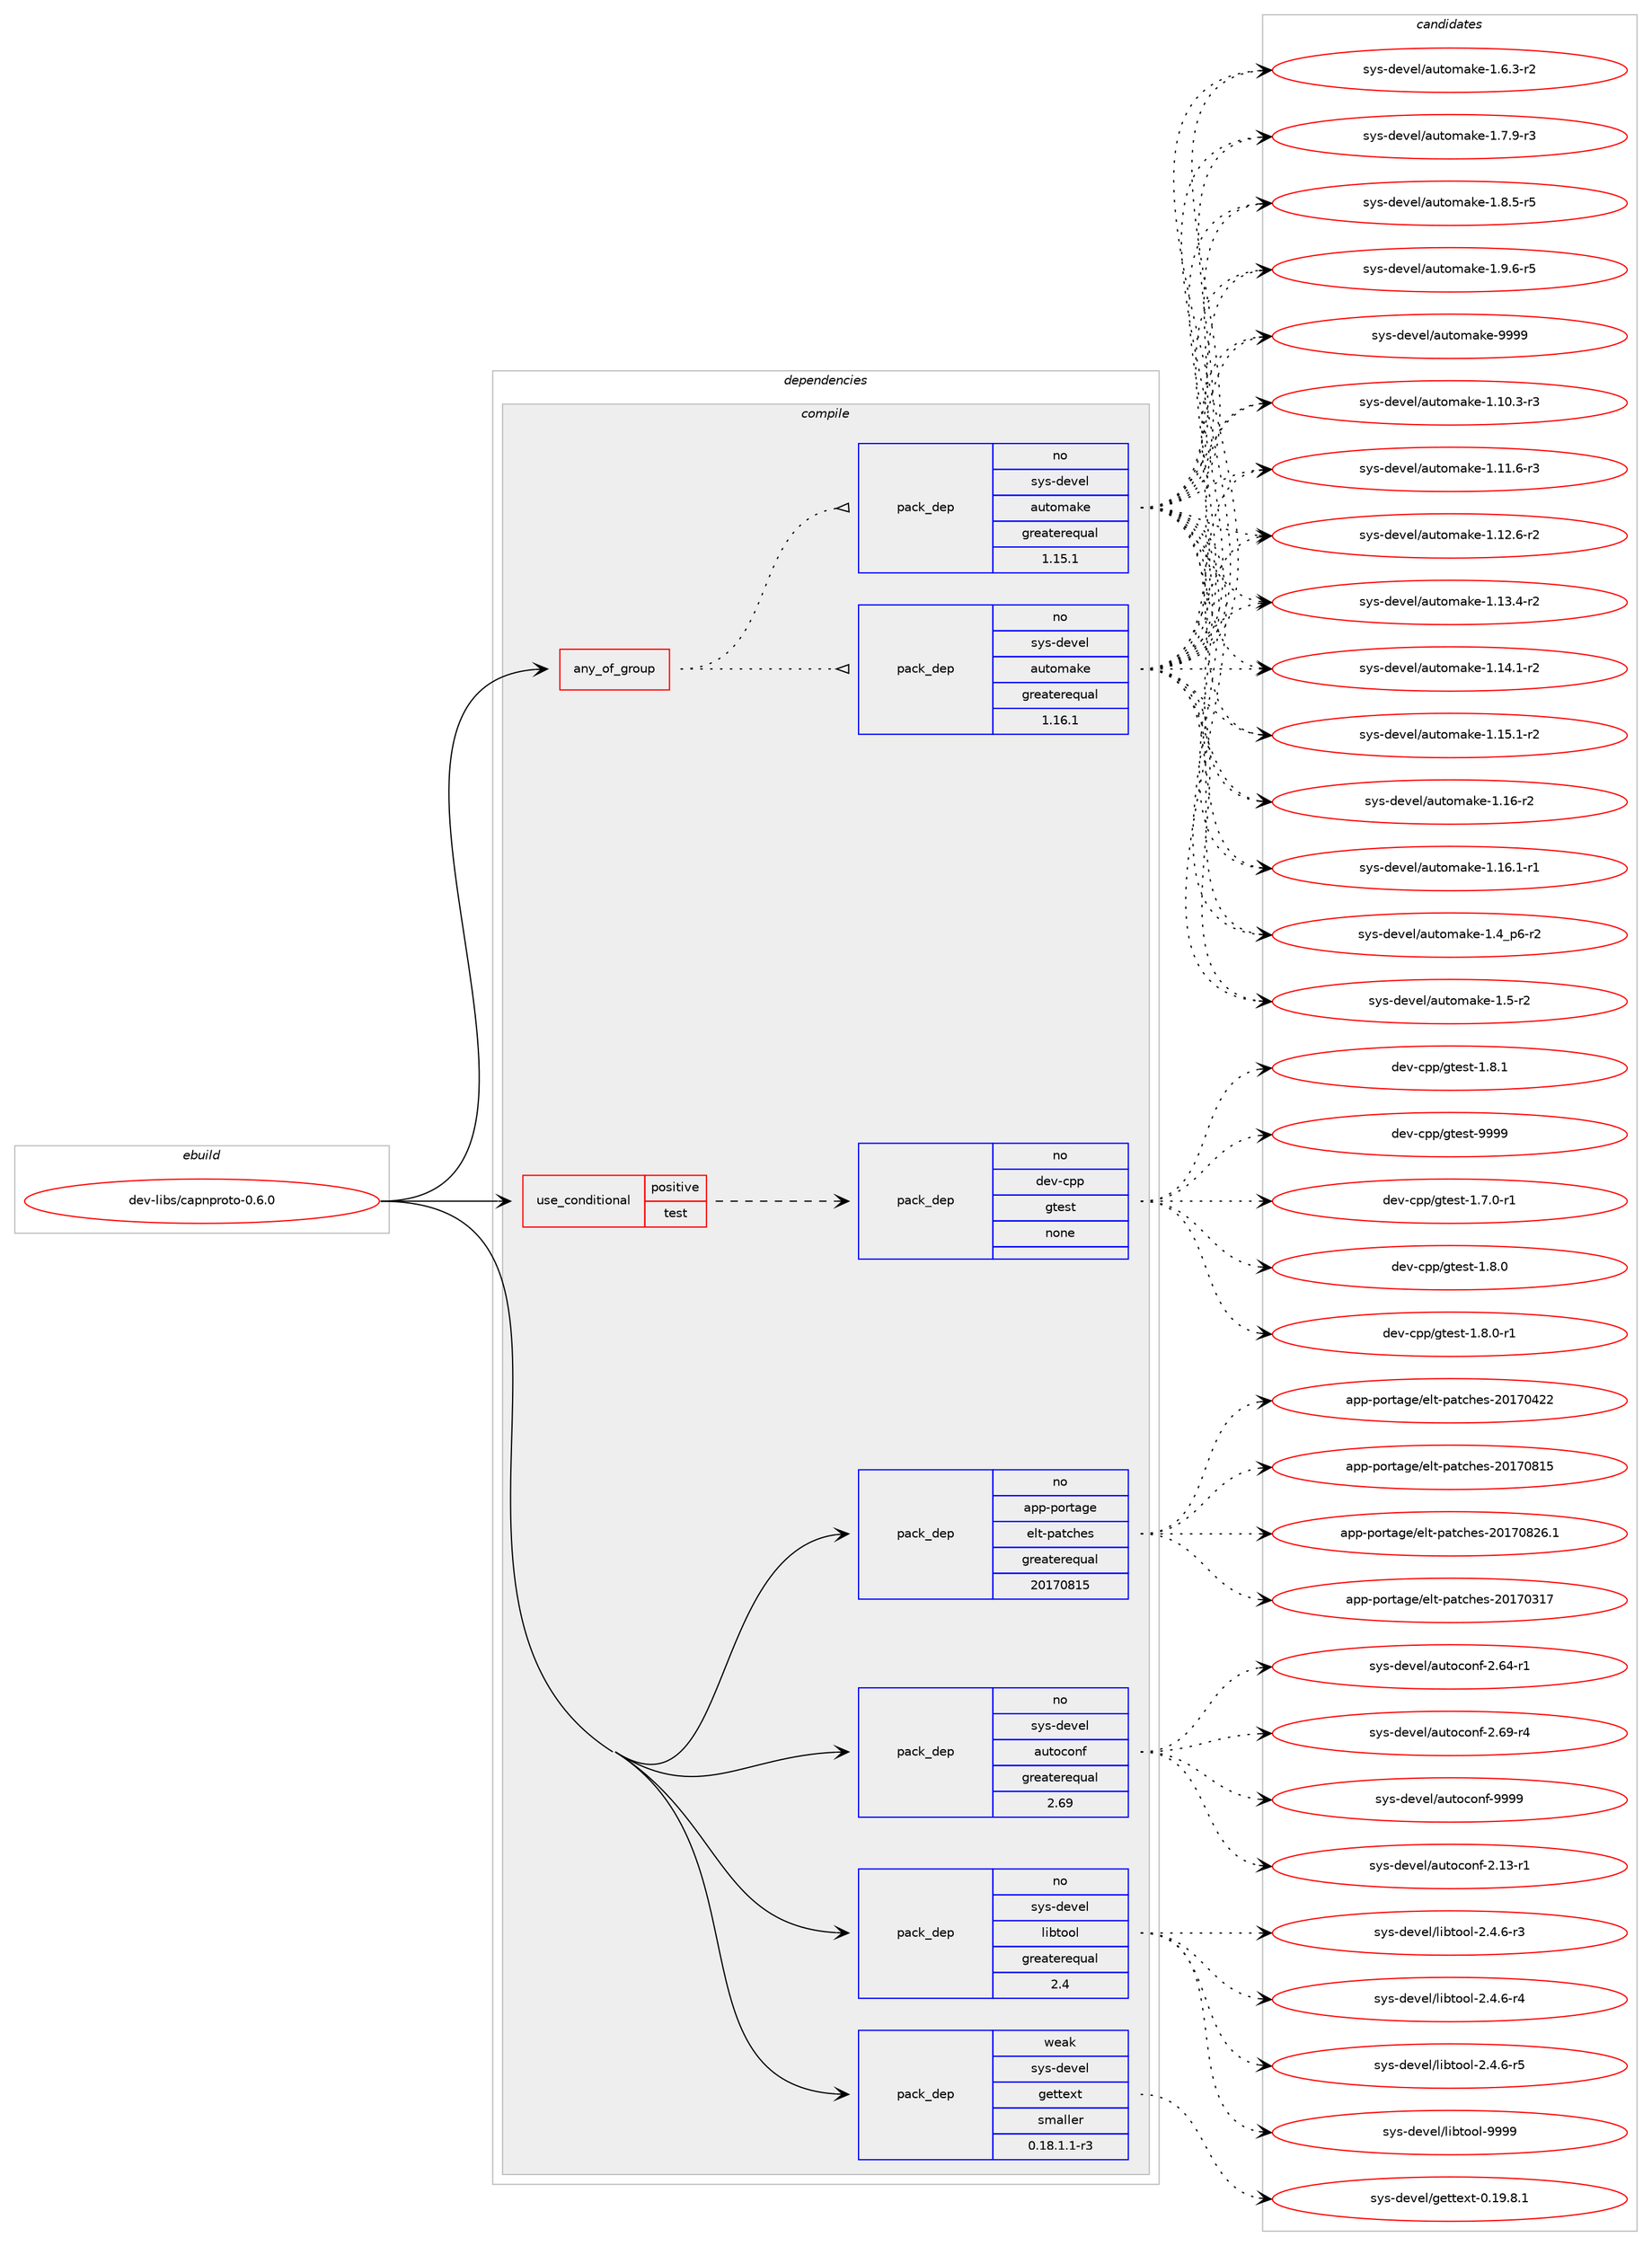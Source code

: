 digraph prolog {

# *************
# Graph options
# *************

newrank=true;
concentrate=true;
compound=true;
graph [rankdir=LR,fontname=Helvetica,fontsize=10,ranksep=1.5];#, ranksep=2.5, nodesep=0.2];
edge  [arrowhead=vee];
node  [fontname=Helvetica,fontsize=10];

# **********
# The ebuild
# **********

subgraph cluster_leftcol {
color=gray;
rank=same;
label=<<i>ebuild</i>>;
id [label="dev-libs/capnproto-0.6.0", color=red, width=4, href="../dev-libs/capnproto-0.6.0.svg"];
}

# ****************
# The dependencies
# ****************

subgraph cluster_midcol {
color=gray;
label=<<i>dependencies</i>>;
subgraph cluster_compile {
fillcolor="#eeeeee";
style=filled;
label=<<i>compile</i>>;
subgraph any22113 {
dependency1364660 [label=<<TABLE BORDER="0" CELLBORDER="1" CELLSPACING="0" CELLPADDING="4"><TR><TD CELLPADDING="10">any_of_group</TD></TR></TABLE>>, shape=none, color=red];subgraph pack976633 {
dependency1364661 [label=<<TABLE BORDER="0" CELLBORDER="1" CELLSPACING="0" CELLPADDING="4" WIDTH="220"><TR><TD ROWSPAN="6" CELLPADDING="30">pack_dep</TD></TR><TR><TD WIDTH="110">no</TD></TR><TR><TD>sys-devel</TD></TR><TR><TD>automake</TD></TR><TR><TD>greaterequal</TD></TR><TR><TD>1.16.1</TD></TR></TABLE>>, shape=none, color=blue];
}
dependency1364660:e -> dependency1364661:w [weight=20,style="dotted",arrowhead="oinv"];
subgraph pack976634 {
dependency1364662 [label=<<TABLE BORDER="0" CELLBORDER="1" CELLSPACING="0" CELLPADDING="4" WIDTH="220"><TR><TD ROWSPAN="6" CELLPADDING="30">pack_dep</TD></TR><TR><TD WIDTH="110">no</TD></TR><TR><TD>sys-devel</TD></TR><TR><TD>automake</TD></TR><TR><TD>greaterequal</TD></TR><TR><TD>1.15.1</TD></TR></TABLE>>, shape=none, color=blue];
}
dependency1364660:e -> dependency1364662:w [weight=20,style="dotted",arrowhead="oinv"];
}
id:e -> dependency1364660:w [weight=20,style="solid",arrowhead="vee"];
subgraph cond365362 {
dependency1364663 [label=<<TABLE BORDER="0" CELLBORDER="1" CELLSPACING="0" CELLPADDING="4"><TR><TD ROWSPAN="3" CELLPADDING="10">use_conditional</TD></TR><TR><TD>positive</TD></TR><TR><TD>test</TD></TR></TABLE>>, shape=none, color=red];
subgraph pack976635 {
dependency1364664 [label=<<TABLE BORDER="0" CELLBORDER="1" CELLSPACING="0" CELLPADDING="4" WIDTH="220"><TR><TD ROWSPAN="6" CELLPADDING="30">pack_dep</TD></TR><TR><TD WIDTH="110">no</TD></TR><TR><TD>dev-cpp</TD></TR><TR><TD>gtest</TD></TR><TR><TD>none</TD></TR><TR><TD></TD></TR></TABLE>>, shape=none, color=blue];
}
dependency1364663:e -> dependency1364664:w [weight=20,style="dashed",arrowhead="vee"];
}
id:e -> dependency1364663:w [weight=20,style="solid",arrowhead="vee"];
subgraph pack976636 {
dependency1364665 [label=<<TABLE BORDER="0" CELLBORDER="1" CELLSPACING="0" CELLPADDING="4" WIDTH="220"><TR><TD ROWSPAN="6" CELLPADDING="30">pack_dep</TD></TR><TR><TD WIDTH="110">no</TD></TR><TR><TD>app-portage</TD></TR><TR><TD>elt-patches</TD></TR><TR><TD>greaterequal</TD></TR><TR><TD>20170815</TD></TR></TABLE>>, shape=none, color=blue];
}
id:e -> dependency1364665:w [weight=20,style="solid",arrowhead="vee"];
subgraph pack976637 {
dependency1364666 [label=<<TABLE BORDER="0" CELLBORDER="1" CELLSPACING="0" CELLPADDING="4" WIDTH="220"><TR><TD ROWSPAN="6" CELLPADDING="30">pack_dep</TD></TR><TR><TD WIDTH="110">no</TD></TR><TR><TD>sys-devel</TD></TR><TR><TD>autoconf</TD></TR><TR><TD>greaterequal</TD></TR><TR><TD>2.69</TD></TR></TABLE>>, shape=none, color=blue];
}
id:e -> dependency1364666:w [weight=20,style="solid",arrowhead="vee"];
subgraph pack976638 {
dependency1364667 [label=<<TABLE BORDER="0" CELLBORDER="1" CELLSPACING="0" CELLPADDING="4" WIDTH="220"><TR><TD ROWSPAN="6" CELLPADDING="30">pack_dep</TD></TR><TR><TD WIDTH="110">no</TD></TR><TR><TD>sys-devel</TD></TR><TR><TD>libtool</TD></TR><TR><TD>greaterequal</TD></TR><TR><TD>2.4</TD></TR></TABLE>>, shape=none, color=blue];
}
id:e -> dependency1364667:w [weight=20,style="solid",arrowhead="vee"];
subgraph pack976639 {
dependency1364668 [label=<<TABLE BORDER="0" CELLBORDER="1" CELLSPACING="0" CELLPADDING="4" WIDTH="220"><TR><TD ROWSPAN="6" CELLPADDING="30">pack_dep</TD></TR><TR><TD WIDTH="110">weak</TD></TR><TR><TD>sys-devel</TD></TR><TR><TD>gettext</TD></TR><TR><TD>smaller</TD></TR><TR><TD>0.18.1.1-r3</TD></TR></TABLE>>, shape=none, color=blue];
}
id:e -> dependency1364668:w [weight=20,style="solid",arrowhead="vee"];
}
subgraph cluster_compileandrun {
fillcolor="#eeeeee";
style=filled;
label=<<i>compile and run</i>>;
}
subgraph cluster_run {
fillcolor="#eeeeee";
style=filled;
label=<<i>run</i>>;
}
}

# **************
# The candidates
# **************

subgraph cluster_choices {
rank=same;
color=gray;
label=<<i>candidates</i>>;

subgraph choice976633 {
color=black;
nodesep=1;
choice11512111545100101118101108479711711611110997107101454946494846514511451 [label="sys-devel/automake-1.10.3-r3", color=red, width=4,href="../sys-devel/automake-1.10.3-r3.svg"];
choice11512111545100101118101108479711711611110997107101454946494946544511451 [label="sys-devel/automake-1.11.6-r3", color=red, width=4,href="../sys-devel/automake-1.11.6-r3.svg"];
choice11512111545100101118101108479711711611110997107101454946495046544511450 [label="sys-devel/automake-1.12.6-r2", color=red, width=4,href="../sys-devel/automake-1.12.6-r2.svg"];
choice11512111545100101118101108479711711611110997107101454946495146524511450 [label="sys-devel/automake-1.13.4-r2", color=red, width=4,href="../sys-devel/automake-1.13.4-r2.svg"];
choice11512111545100101118101108479711711611110997107101454946495246494511450 [label="sys-devel/automake-1.14.1-r2", color=red, width=4,href="../sys-devel/automake-1.14.1-r2.svg"];
choice11512111545100101118101108479711711611110997107101454946495346494511450 [label="sys-devel/automake-1.15.1-r2", color=red, width=4,href="../sys-devel/automake-1.15.1-r2.svg"];
choice1151211154510010111810110847971171161111099710710145494649544511450 [label="sys-devel/automake-1.16-r2", color=red, width=4,href="../sys-devel/automake-1.16-r2.svg"];
choice11512111545100101118101108479711711611110997107101454946495446494511449 [label="sys-devel/automake-1.16.1-r1", color=red, width=4,href="../sys-devel/automake-1.16.1-r1.svg"];
choice115121115451001011181011084797117116111109971071014549465295112544511450 [label="sys-devel/automake-1.4_p6-r2", color=red, width=4,href="../sys-devel/automake-1.4_p6-r2.svg"];
choice11512111545100101118101108479711711611110997107101454946534511450 [label="sys-devel/automake-1.5-r2", color=red, width=4,href="../sys-devel/automake-1.5-r2.svg"];
choice115121115451001011181011084797117116111109971071014549465446514511450 [label="sys-devel/automake-1.6.3-r2", color=red, width=4,href="../sys-devel/automake-1.6.3-r2.svg"];
choice115121115451001011181011084797117116111109971071014549465546574511451 [label="sys-devel/automake-1.7.9-r3", color=red, width=4,href="../sys-devel/automake-1.7.9-r3.svg"];
choice115121115451001011181011084797117116111109971071014549465646534511453 [label="sys-devel/automake-1.8.5-r5", color=red, width=4,href="../sys-devel/automake-1.8.5-r5.svg"];
choice115121115451001011181011084797117116111109971071014549465746544511453 [label="sys-devel/automake-1.9.6-r5", color=red, width=4,href="../sys-devel/automake-1.9.6-r5.svg"];
choice115121115451001011181011084797117116111109971071014557575757 [label="sys-devel/automake-9999", color=red, width=4,href="../sys-devel/automake-9999.svg"];
dependency1364661:e -> choice11512111545100101118101108479711711611110997107101454946494846514511451:w [style=dotted,weight="100"];
dependency1364661:e -> choice11512111545100101118101108479711711611110997107101454946494946544511451:w [style=dotted,weight="100"];
dependency1364661:e -> choice11512111545100101118101108479711711611110997107101454946495046544511450:w [style=dotted,weight="100"];
dependency1364661:e -> choice11512111545100101118101108479711711611110997107101454946495146524511450:w [style=dotted,weight="100"];
dependency1364661:e -> choice11512111545100101118101108479711711611110997107101454946495246494511450:w [style=dotted,weight="100"];
dependency1364661:e -> choice11512111545100101118101108479711711611110997107101454946495346494511450:w [style=dotted,weight="100"];
dependency1364661:e -> choice1151211154510010111810110847971171161111099710710145494649544511450:w [style=dotted,weight="100"];
dependency1364661:e -> choice11512111545100101118101108479711711611110997107101454946495446494511449:w [style=dotted,weight="100"];
dependency1364661:e -> choice115121115451001011181011084797117116111109971071014549465295112544511450:w [style=dotted,weight="100"];
dependency1364661:e -> choice11512111545100101118101108479711711611110997107101454946534511450:w [style=dotted,weight="100"];
dependency1364661:e -> choice115121115451001011181011084797117116111109971071014549465446514511450:w [style=dotted,weight="100"];
dependency1364661:e -> choice115121115451001011181011084797117116111109971071014549465546574511451:w [style=dotted,weight="100"];
dependency1364661:e -> choice115121115451001011181011084797117116111109971071014549465646534511453:w [style=dotted,weight="100"];
dependency1364661:e -> choice115121115451001011181011084797117116111109971071014549465746544511453:w [style=dotted,weight="100"];
dependency1364661:e -> choice115121115451001011181011084797117116111109971071014557575757:w [style=dotted,weight="100"];
}
subgraph choice976634 {
color=black;
nodesep=1;
choice11512111545100101118101108479711711611110997107101454946494846514511451 [label="sys-devel/automake-1.10.3-r3", color=red, width=4,href="../sys-devel/automake-1.10.3-r3.svg"];
choice11512111545100101118101108479711711611110997107101454946494946544511451 [label="sys-devel/automake-1.11.6-r3", color=red, width=4,href="../sys-devel/automake-1.11.6-r3.svg"];
choice11512111545100101118101108479711711611110997107101454946495046544511450 [label="sys-devel/automake-1.12.6-r2", color=red, width=4,href="../sys-devel/automake-1.12.6-r2.svg"];
choice11512111545100101118101108479711711611110997107101454946495146524511450 [label="sys-devel/automake-1.13.4-r2", color=red, width=4,href="../sys-devel/automake-1.13.4-r2.svg"];
choice11512111545100101118101108479711711611110997107101454946495246494511450 [label="sys-devel/automake-1.14.1-r2", color=red, width=4,href="../sys-devel/automake-1.14.1-r2.svg"];
choice11512111545100101118101108479711711611110997107101454946495346494511450 [label="sys-devel/automake-1.15.1-r2", color=red, width=4,href="../sys-devel/automake-1.15.1-r2.svg"];
choice1151211154510010111810110847971171161111099710710145494649544511450 [label="sys-devel/automake-1.16-r2", color=red, width=4,href="../sys-devel/automake-1.16-r2.svg"];
choice11512111545100101118101108479711711611110997107101454946495446494511449 [label="sys-devel/automake-1.16.1-r1", color=red, width=4,href="../sys-devel/automake-1.16.1-r1.svg"];
choice115121115451001011181011084797117116111109971071014549465295112544511450 [label="sys-devel/automake-1.4_p6-r2", color=red, width=4,href="../sys-devel/automake-1.4_p6-r2.svg"];
choice11512111545100101118101108479711711611110997107101454946534511450 [label="sys-devel/automake-1.5-r2", color=red, width=4,href="../sys-devel/automake-1.5-r2.svg"];
choice115121115451001011181011084797117116111109971071014549465446514511450 [label="sys-devel/automake-1.6.3-r2", color=red, width=4,href="../sys-devel/automake-1.6.3-r2.svg"];
choice115121115451001011181011084797117116111109971071014549465546574511451 [label="sys-devel/automake-1.7.9-r3", color=red, width=4,href="../sys-devel/automake-1.7.9-r3.svg"];
choice115121115451001011181011084797117116111109971071014549465646534511453 [label="sys-devel/automake-1.8.5-r5", color=red, width=4,href="../sys-devel/automake-1.8.5-r5.svg"];
choice115121115451001011181011084797117116111109971071014549465746544511453 [label="sys-devel/automake-1.9.6-r5", color=red, width=4,href="../sys-devel/automake-1.9.6-r5.svg"];
choice115121115451001011181011084797117116111109971071014557575757 [label="sys-devel/automake-9999", color=red, width=4,href="../sys-devel/automake-9999.svg"];
dependency1364662:e -> choice11512111545100101118101108479711711611110997107101454946494846514511451:w [style=dotted,weight="100"];
dependency1364662:e -> choice11512111545100101118101108479711711611110997107101454946494946544511451:w [style=dotted,weight="100"];
dependency1364662:e -> choice11512111545100101118101108479711711611110997107101454946495046544511450:w [style=dotted,weight="100"];
dependency1364662:e -> choice11512111545100101118101108479711711611110997107101454946495146524511450:w [style=dotted,weight="100"];
dependency1364662:e -> choice11512111545100101118101108479711711611110997107101454946495246494511450:w [style=dotted,weight="100"];
dependency1364662:e -> choice11512111545100101118101108479711711611110997107101454946495346494511450:w [style=dotted,weight="100"];
dependency1364662:e -> choice1151211154510010111810110847971171161111099710710145494649544511450:w [style=dotted,weight="100"];
dependency1364662:e -> choice11512111545100101118101108479711711611110997107101454946495446494511449:w [style=dotted,weight="100"];
dependency1364662:e -> choice115121115451001011181011084797117116111109971071014549465295112544511450:w [style=dotted,weight="100"];
dependency1364662:e -> choice11512111545100101118101108479711711611110997107101454946534511450:w [style=dotted,weight="100"];
dependency1364662:e -> choice115121115451001011181011084797117116111109971071014549465446514511450:w [style=dotted,weight="100"];
dependency1364662:e -> choice115121115451001011181011084797117116111109971071014549465546574511451:w [style=dotted,weight="100"];
dependency1364662:e -> choice115121115451001011181011084797117116111109971071014549465646534511453:w [style=dotted,weight="100"];
dependency1364662:e -> choice115121115451001011181011084797117116111109971071014549465746544511453:w [style=dotted,weight="100"];
dependency1364662:e -> choice115121115451001011181011084797117116111109971071014557575757:w [style=dotted,weight="100"];
}
subgraph choice976635 {
color=black;
nodesep=1;
choice1001011184599112112471031161011151164549465546484511449 [label="dev-cpp/gtest-1.7.0-r1", color=red, width=4,href="../dev-cpp/gtest-1.7.0-r1.svg"];
choice100101118459911211247103116101115116454946564648 [label="dev-cpp/gtest-1.8.0", color=red, width=4,href="../dev-cpp/gtest-1.8.0.svg"];
choice1001011184599112112471031161011151164549465646484511449 [label="dev-cpp/gtest-1.8.0-r1", color=red, width=4,href="../dev-cpp/gtest-1.8.0-r1.svg"];
choice100101118459911211247103116101115116454946564649 [label="dev-cpp/gtest-1.8.1", color=red, width=4,href="../dev-cpp/gtest-1.8.1.svg"];
choice1001011184599112112471031161011151164557575757 [label="dev-cpp/gtest-9999", color=red, width=4,href="../dev-cpp/gtest-9999.svg"];
dependency1364664:e -> choice1001011184599112112471031161011151164549465546484511449:w [style=dotted,weight="100"];
dependency1364664:e -> choice100101118459911211247103116101115116454946564648:w [style=dotted,weight="100"];
dependency1364664:e -> choice1001011184599112112471031161011151164549465646484511449:w [style=dotted,weight="100"];
dependency1364664:e -> choice100101118459911211247103116101115116454946564649:w [style=dotted,weight="100"];
dependency1364664:e -> choice1001011184599112112471031161011151164557575757:w [style=dotted,weight="100"];
}
subgraph choice976636 {
color=black;
nodesep=1;
choice97112112451121111141169710310147101108116451129711699104101115455048495548514955 [label="app-portage/elt-patches-20170317", color=red, width=4,href="../app-portage/elt-patches-20170317.svg"];
choice97112112451121111141169710310147101108116451129711699104101115455048495548525050 [label="app-portage/elt-patches-20170422", color=red, width=4,href="../app-portage/elt-patches-20170422.svg"];
choice97112112451121111141169710310147101108116451129711699104101115455048495548564953 [label="app-portage/elt-patches-20170815", color=red, width=4,href="../app-portage/elt-patches-20170815.svg"];
choice971121124511211111411697103101471011081164511297116991041011154550484955485650544649 [label="app-portage/elt-patches-20170826.1", color=red, width=4,href="../app-portage/elt-patches-20170826.1.svg"];
dependency1364665:e -> choice97112112451121111141169710310147101108116451129711699104101115455048495548514955:w [style=dotted,weight="100"];
dependency1364665:e -> choice97112112451121111141169710310147101108116451129711699104101115455048495548525050:w [style=dotted,weight="100"];
dependency1364665:e -> choice97112112451121111141169710310147101108116451129711699104101115455048495548564953:w [style=dotted,weight="100"];
dependency1364665:e -> choice971121124511211111411697103101471011081164511297116991041011154550484955485650544649:w [style=dotted,weight="100"];
}
subgraph choice976637 {
color=black;
nodesep=1;
choice1151211154510010111810110847971171161119911111010245504649514511449 [label="sys-devel/autoconf-2.13-r1", color=red, width=4,href="../sys-devel/autoconf-2.13-r1.svg"];
choice1151211154510010111810110847971171161119911111010245504654524511449 [label="sys-devel/autoconf-2.64-r1", color=red, width=4,href="../sys-devel/autoconf-2.64-r1.svg"];
choice1151211154510010111810110847971171161119911111010245504654574511452 [label="sys-devel/autoconf-2.69-r4", color=red, width=4,href="../sys-devel/autoconf-2.69-r4.svg"];
choice115121115451001011181011084797117116111991111101024557575757 [label="sys-devel/autoconf-9999", color=red, width=4,href="../sys-devel/autoconf-9999.svg"];
dependency1364666:e -> choice1151211154510010111810110847971171161119911111010245504649514511449:w [style=dotted,weight="100"];
dependency1364666:e -> choice1151211154510010111810110847971171161119911111010245504654524511449:w [style=dotted,weight="100"];
dependency1364666:e -> choice1151211154510010111810110847971171161119911111010245504654574511452:w [style=dotted,weight="100"];
dependency1364666:e -> choice115121115451001011181011084797117116111991111101024557575757:w [style=dotted,weight="100"];
}
subgraph choice976638 {
color=black;
nodesep=1;
choice1151211154510010111810110847108105981161111111084550465246544511451 [label="sys-devel/libtool-2.4.6-r3", color=red, width=4,href="../sys-devel/libtool-2.4.6-r3.svg"];
choice1151211154510010111810110847108105981161111111084550465246544511452 [label="sys-devel/libtool-2.4.6-r4", color=red, width=4,href="../sys-devel/libtool-2.4.6-r4.svg"];
choice1151211154510010111810110847108105981161111111084550465246544511453 [label="sys-devel/libtool-2.4.6-r5", color=red, width=4,href="../sys-devel/libtool-2.4.6-r5.svg"];
choice1151211154510010111810110847108105981161111111084557575757 [label="sys-devel/libtool-9999", color=red, width=4,href="../sys-devel/libtool-9999.svg"];
dependency1364667:e -> choice1151211154510010111810110847108105981161111111084550465246544511451:w [style=dotted,weight="100"];
dependency1364667:e -> choice1151211154510010111810110847108105981161111111084550465246544511452:w [style=dotted,weight="100"];
dependency1364667:e -> choice1151211154510010111810110847108105981161111111084550465246544511453:w [style=dotted,weight="100"];
dependency1364667:e -> choice1151211154510010111810110847108105981161111111084557575757:w [style=dotted,weight="100"];
}
subgraph choice976639 {
color=black;
nodesep=1;
choice1151211154510010111810110847103101116116101120116454846495746564649 [label="sys-devel/gettext-0.19.8.1", color=red, width=4,href="../sys-devel/gettext-0.19.8.1.svg"];
dependency1364668:e -> choice1151211154510010111810110847103101116116101120116454846495746564649:w [style=dotted,weight="100"];
}
}

}
